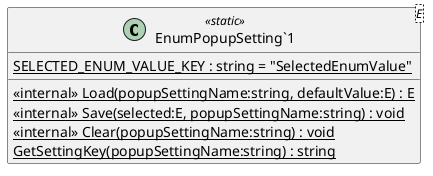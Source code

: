 @startuml
class "EnumPopupSetting`1"<E> <<static>> {
    <<internal>> {static} Load(popupSettingName:string, defaultValue:E) : E
    <<internal>> {static} Save(selected:E, popupSettingName:string) : void
    <<internal>> {static} Clear(popupSettingName:string) : void
    {static} GetSettingKey(popupSettingName:string) : string
    {static} SELECTED_ENUM_VALUE_KEY : string = "SelectedEnumValue"
}
@enduml
